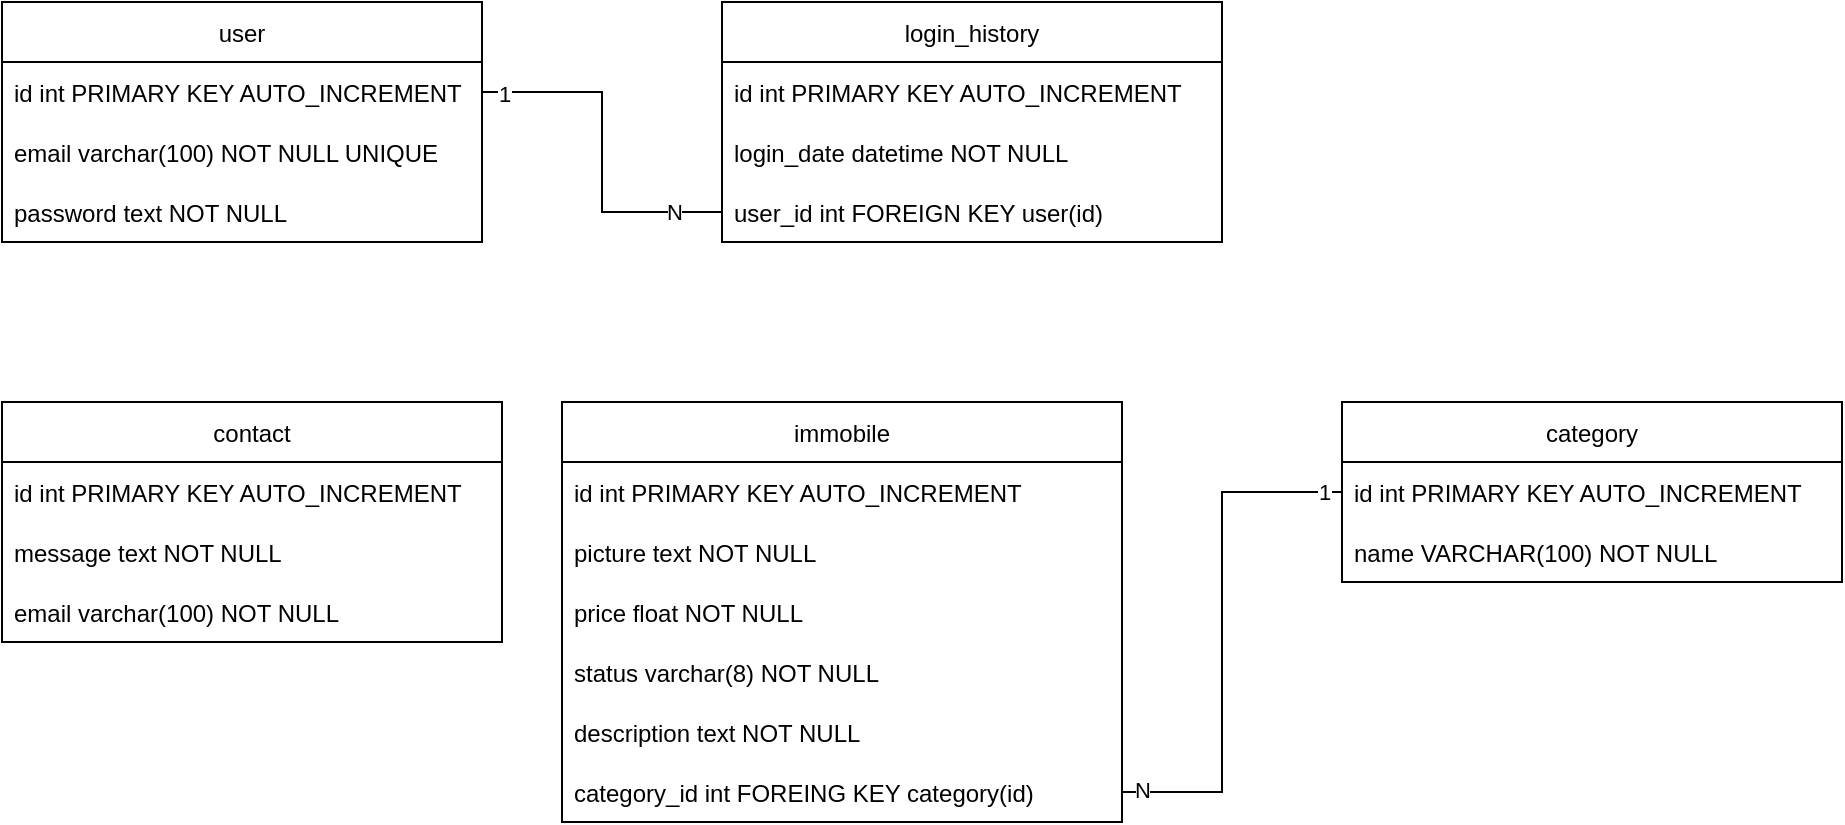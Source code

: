 <mxfile version="15.7.3" type="device"><diagram id="rrqiFd03w3-djudOMsWK" name="Page-1"><mxGraphModel dx="983" dy="607" grid="1" gridSize="10" guides="1" tooltips="1" connect="1" arrows="1" fold="1" page="1" pageScale="1" pageWidth="827" pageHeight="1169" math="0" shadow="0"><root><mxCell id="0"/><mxCell id="1" parent="0"/><mxCell id="2DXL8yENwCWWL6sJTeFc-1" value="user" style="swimlane;fontStyle=0;childLayout=stackLayout;horizontal=1;startSize=30;horizontalStack=0;resizeParent=1;resizeParentMax=0;resizeLast=0;collapsible=1;marginBottom=0;" vertex="1" parent="1"><mxGeometry y="40" width="240" height="120" as="geometry"/></mxCell><mxCell id="2DXL8yENwCWWL6sJTeFc-2" value="id int PRIMARY KEY AUTO_INCREMENT" style="text;strokeColor=none;fillColor=none;align=left;verticalAlign=middle;spacingLeft=4;spacingRight=4;overflow=hidden;points=[[0,0.5],[1,0.5]];portConstraint=eastwest;rotatable=0;" vertex="1" parent="2DXL8yENwCWWL6sJTeFc-1"><mxGeometry y="30" width="240" height="30" as="geometry"/></mxCell><mxCell id="2DXL8yENwCWWL6sJTeFc-3" value="email varchar(100) NOT NULL UNIQUE" style="text;strokeColor=none;fillColor=none;align=left;verticalAlign=middle;spacingLeft=4;spacingRight=4;overflow=hidden;points=[[0,0.5],[1,0.5]];portConstraint=eastwest;rotatable=0;" vertex="1" parent="2DXL8yENwCWWL6sJTeFc-1"><mxGeometry y="60" width="240" height="30" as="geometry"/></mxCell><mxCell id="2DXL8yENwCWWL6sJTeFc-4" value="password text NOT NULL" style="text;strokeColor=none;fillColor=none;align=left;verticalAlign=middle;spacingLeft=4;spacingRight=4;overflow=hidden;points=[[0,0.5],[1,0.5]];portConstraint=eastwest;rotatable=0;" vertex="1" parent="2DXL8yENwCWWL6sJTeFc-1"><mxGeometry y="90" width="240" height="30" as="geometry"/></mxCell><mxCell id="2DXL8yENwCWWL6sJTeFc-5" value="contact" style="swimlane;fontStyle=0;childLayout=stackLayout;horizontal=1;startSize=30;horizontalStack=0;resizeParent=1;resizeParentMax=0;resizeLast=0;collapsible=1;marginBottom=0;" vertex="1" parent="1"><mxGeometry y="240" width="250" height="120" as="geometry"/></mxCell><mxCell id="2DXL8yENwCWWL6sJTeFc-6" value="id int PRIMARY KEY AUTO_INCREMENT" style="text;strokeColor=none;fillColor=none;align=left;verticalAlign=middle;spacingLeft=4;spacingRight=4;overflow=hidden;points=[[0,0.5],[1,0.5]];portConstraint=eastwest;rotatable=0;" vertex="1" parent="2DXL8yENwCWWL6sJTeFc-5"><mxGeometry y="30" width="250" height="30" as="geometry"/></mxCell><mxCell id="2DXL8yENwCWWL6sJTeFc-7" value="message text NOT NULL" style="text;strokeColor=none;fillColor=none;align=left;verticalAlign=middle;spacingLeft=4;spacingRight=4;overflow=hidden;points=[[0,0.5],[1,0.5]];portConstraint=eastwest;rotatable=0;" vertex="1" parent="2DXL8yENwCWWL6sJTeFc-5"><mxGeometry y="60" width="250" height="30" as="geometry"/></mxCell><mxCell id="2DXL8yENwCWWL6sJTeFc-8" value="email varchar(100) NOT NULL" style="text;strokeColor=none;fillColor=none;align=left;verticalAlign=middle;spacingLeft=4;spacingRight=4;overflow=hidden;points=[[0,0.5],[1,0.5]];portConstraint=eastwest;rotatable=0;" vertex="1" parent="2DXL8yENwCWWL6sJTeFc-5"><mxGeometry y="90" width="250" height="30" as="geometry"/></mxCell><mxCell id="2DXL8yENwCWWL6sJTeFc-9" value="immobile" style="swimlane;fontStyle=0;childLayout=stackLayout;horizontal=1;startSize=30;horizontalStack=0;resizeParent=1;resizeParentMax=0;resizeLast=0;collapsible=1;marginBottom=0;" vertex="1" parent="1"><mxGeometry x="280" y="240" width="280" height="210" as="geometry"/></mxCell><mxCell id="2DXL8yENwCWWL6sJTeFc-10" value="id int PRIMARY KEY AUTO_INCREMENT" style="text;strokeColor=none;fillColor=none;align=left;verticalAlign=middle;spacingLeft=4;spacingRight=4;overflow=hidden;points=[[0,0.5],[1,0.5]];portConstraint=eastwest;rotatable=0;" vertex="1" parent="2DXL8yENwCWWL6sJTeFc-9"><mxGeometry y="30" width="280" height="30" as="geometry"/></mxCell><mxCell id="2DXL8yENwCWWL6sJTeFc-11" value="picture text NOT NULL" style="text;strokeColor=none;fillColor=none;align=left;verticalAlign=middle;spacingLeft=4;spacingRight=4;overflow=hidden;points=[[0,0.5],[1,0.5]];portConstraint=eastwest;rotatable=0;" vertex="1" parent="2DXL8yENwCWWL6sJTeFc-9"><mxGeometry y="60" width="280" height="30" as="geometry"/></mxCell><mxCell id="2DXL8yENwCWWL6sJTeFc-12" value="price float NOT NULL" style="text;strokeColor=none;fillColor=none;align=left;verticalAlign=middle;spacingLeft=4;spacingRight=4;overflow=hidden;points=[[0,0.5],[1,0.5]];portConstraint=eastwest;rotatable=0;" vertex="1" parent="2DXL8yENwCWWL6sJTeFc-9"><mxGeometry y="90" width="280" height="30" as="geometry"/></mxCell><mxCell id="2DXL8yENwCWWL6sJTeFc-13" value="status varchar(8) NOT NULL" style="text;strokeColor=none;fillColor=none;align=left;verticalAlign=middle;spacingLeft=4;spacingRight=4;overflow=hidden;points=[[0,0.5],[1,0.5]];portConstraint=eastwest;rotatable=0;" vertex="1" parent="2DXL8yENwCWWL6sJTeFc-9"><mxGeometry y="120" width="280" height="30" as="geometry"/></mxCell><mxCell id="2DXL8yENwCWWL6sJTeFc-14" value="description text NOT NULL" style="text;strokeColor=none;fillColor=none;align=left;verticalAlign=middle;spacingLeft=4;spacingRight=4;overflow=hidden;points=[[0,0.5],[1,0.5]];portConstraint=eastwest;rotatable=0;" vertex="1" parent="2DXL8yENwCWWL6sJTeFc-9"><mxGeometry y="150" width="280" height="30" as="geometry"/></mxCell><mxCell id="2DXL8yENwCWWL6sJTeFc-27" value="category_id int FOREING KEY category(id)" style="text;strokeColor=none;fillColor=none;align=left;verticalAlign=middle;spacingLeft=4;spacingRight=4;overflow=hidden;points=[[0,0.5],[1,0.5]];portConstraint=eastwest;rotatable=0;" vertex="1" parent="2DXL8yENwCWWL6sJTeFc-9"><mxGeometry y="180" width="280" height="30" as="geometry"/></mxCell><mxCell id="2DXL8yENwCWWL6sJTeFc-22" value="category" style="swimlane;fontStyle=0;childLayout=stackLayout;horizontal=1;startSize=30;horizontalStack=0;resizeParent=1;resizeParentMax=0;resizeLast=0;collapsible=1;marginBottom=0;" vertex="1" parent="1"><mxGeometry x="670" y="240" width="250" height="90" as="geometry"/></mxCell><mxCell id="2DXL8yENwCWWL6sJTeFc-23" value="id int PRIMARY KEY AUTO_INCREMENT" style="text;strokeColor=none;fillColor=none;align=left;verticalAlign=middle;spacingLeft=4;spacingRight=4;overflow=hidden;points=[[0,0.5],[1,0.5]];portConstraint=eastwest;rotatable=0;" vertex="1" parent="2DXL8yENwCWWL6sJTeFc-22"><mxGeometry y="30" width="250" height="30" as="geometry"/></mxCell><mxCell id="2DXL8yENwCWWL6sJTeFc-24" value="name VARCHAR(100) NOT NULL" style="text;strokeColor=none;fillColor=none;align=left;verticalAlign=middle;spacingLeft=4;spacingRight=4;overflow=hidden;points=[[0,0.5],[1,0.5]];portConstraint=eastwest;rotatable=0;" vertex="1" parent="2DXL8yENwCWWL6sJTeFc-22"><mxGeometry y="60" width="250" height="30" as="geometry"/></mxCell><mxCell id="2DXL8yENwCWWL6sJTeFc-29" value="" style="endArrow=none;html=1;rounded=0;entryX=0;entryY=0.5;entryDx=0;entryDy=0;exitX=1;exitY=0.5;exitDx=0;exitDy=0;" edge="1" parent="1" source="2DXL8yENwCWWL6sJTeFc-27" target="2DXL8yENwCWWL6sJTeFc-23"><mxGeometry width="50" height="50" relative="1" as="geometry"><mxPoint x="590" y="370" as="sourcePoint"/><mxPoint x="640" y="320" as="targetPoint"/><Array as="points"><mxPoint x="610" y="435"/><mxPoint x="610" y="285"/></Array></mxGeometry></mxCell><mxCell id="2DXL8yENwCWWL6sJTeFc-30" value="1" style="edgeLabel;html=1;align=center;verticalAlign=middle;resizable=0;points=[];" vertex="1" connectable="0" parent="2DXL8yENwCWWL6sJTeFc-29"><mxGeometry x="0.932" relative="1" as="geometry"><mxPoint as="offset"/></mxGeometry></mxCell><mxCell id="2DXL8yENwCWWL6sJTeFc-31" value="N" style="edgeLabel;html=1;align=center;verticalAlign=middle;resizable=0;points=[];" vertex="1" connectable="0" parent="2DXL8yENwCWWL6sJTeFc-29"><mxGeometry x="-0.938" y="1" relative="1" as="geometry"><mxPoint x="2" as="offset"/></mxGeometry></mxCell><mxCell id="2DXL8yENwCWWL6sJTeFc-33" value="login_history" style="swimlane;fontStyle=0;childLayout=stackLayout;horizontal=1;startSize=30;horizontalStack=0;resizeParent=1;resizeParentMax=0;resizeLast=0;collapsible=1;marginBottom=0;" vertex="1" parent="1"><mxGeometry x="360" y="40" width="250" height="120" as="geometry"/></mxCell><mxCell id="2DXL8yENwCWWL6sJTeFc-34" value="id int PRIMARY KEY AUTO_INCREMENT" style="text;strokeColor=none;fillColor=none;align=left;verticalAlign=middle;spacingLeft=4;spacingRight=4;overflow=hidden;points=[[0,0.5],[1,0.5]];portConstraint=eastwest;rotatable=0;" vertex="1" parent="2DXL8yENwCWWL6sJTeFc-33"><mxGeometry y="30" width="250" height="30" as="geometry"/></mxCell><mxCell id="2DXL8yENwCWWL6sJTeFc-35" value="login_date datetime NOT NULL" style="text;strokeColor=none;fillColor=none;align=left;verticalAlign=middle;spacingLeft=4;spacingRight=4;overflow=hidden;points=[[0,0.5],[1,0.5]];portConstraint=eastwest;rotatable=0;" vertex="1" parent="2DXL8yENwCWWL6sJTeFc-33"><mxGeometry y="60" width="250" height="30" as="geometry"/></mxCell><mxCell id="2DXL8yENwCWWL6sJTeFc-36" value="user_id int FOREIGN KEY user(id)" style="text;strokeColor=none;fillColor=none;align=left;verticalAlign=middle;spacingLeft=4;spacingRight=4;overflow=hidden;points=[[0,0.5],[1,0.5]];portConstraint=eastwest;rotatable=0;" vertex="1" parent="2DXL8yENwCWWL6sJTeFc-33"><mxGeometry y="90" width="250" height="30" as="geometry"/></mxCell><mxCell id="2DXL8yENwCWWL6sJTeFc-37" value="" style="endArrow=none;html=1;rounded=0;entryX=0;entryY=0.5;entryDx=0;entryDy=0;exitX=1;exitY=0.5;exitDx=0;exitDy=0;" edge="1" parent="1" source="2DXL8yENwCWWL6sJTeFc-2" target="2DXL8yENwCWWL6sJTeFc-36"><mxGeometry width="50" height="50" relative="1" as="geometry"><mxPoint x="280" y="180" as="sourcePoint"/><mxPoint x="330" y="130" as="targetPoint"/><Array as="points"><mxPoint x="300" y="85"/><mxPoint x="300" y="145"/></Array></mxGeometry></mxCell><mxCell id="2DXL8yENwCWWL6sJTeFc-38" value="1" style="edgeLabel;html=1;align=center;verticalAlign=middle;resizable=0;points=[];" vertex="1" connectable="0" parent="2DXL8yENwCWWL6sJTeFc-37"><mxGeometry x="-0.88" y="-1" relative="1" as="geometry"><mxPoint as="offset"/></mxGeometry></mxCell><mxCell id="2DXL8yENwCWWL6sJTeFc-39" value="N" style="edgeLabel;html=1;align=center;verticalAlign=middle;resizable=0;points=[];" vertex="1" connectable="0" parent="2DXL8yENwCWWL6sJTeFc-37"><mxGeometry x="0.729" relative="1" as="geometry"><mxPoint as="offset"/></mxGeometry></mxCell></root></mxGraphModel></diagram></mxfile>